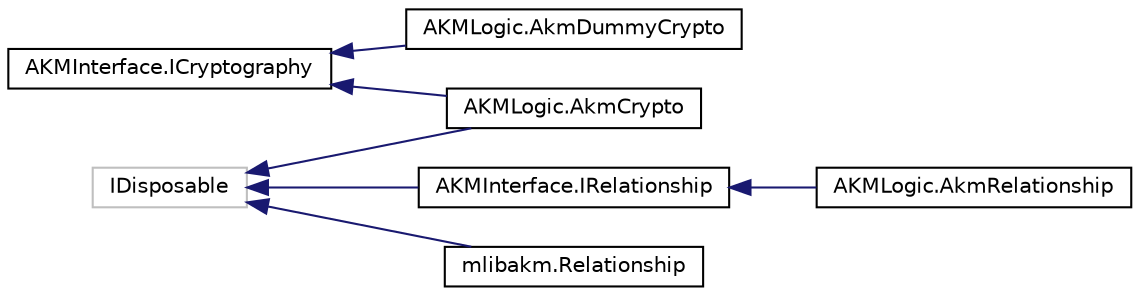 digraph "Graphical Class Hierarchy"
{
 // LATEX_PDF_SIZE
  edge [fontname="Helvetica",fontsize="10",labelfontname="Helvetica",labelfontsize="10"];
  node [fontname="Helvetica",fontsize="10",shape=record];
  rankdir="LR";
  Node23 [label="AKMInterface.ICryptography",height=0.2,width=0.4,color="black", fillcolor="white", style="filled",URL="$interface_a_k_m_interface_1_1_i_cryptography.html",tooltip=" "];
  Node23 -> Node18 [dir="back",color="midnightblue",fontsize="10",style="solid",fontname="Helvetica"];
  Node18 [label="AKMLogic.AkmCrypto",height=0.2,width=0.4,color="black", fillcolor="white", style="filled",URL="$class_a_k_m_logic_1_1_akm_crypto.html",tooltip="Default cryptographic service provider for encryption, decryption and hash value checks"];
  Node23 -> Node24 [dir="back",color="midnightblue",fontsize="10",style="solid",fontname="Helvetica"];
  Node24 [label="AKMLogic.AkmDummyCrypto",height=0.2,width=0.4,color="black", fillcolor="white", style="filled",URL="$class_a_k_m_logic_1_1_akm_dummy_crypto.html",tooltip=" "];
  Node15 [label="IDisposable",height=0.2,width=0.4,color="grey75", fillcolor="white", style="filled",tooltip=" "];
  Node15 -> Node0 [dir="back",color="midnightblue",fontsize="10",style="solid",fontname="Helvetica"];
  Node0 [label="AKMInterface.IRelationship",height=0.2,width=0.4,color="black", fillcolor="white", style="filled",URL="$interface_a_k_m_interface_1_1_i_relationship.html",tooltip=" "];
  Node0 -> Node1 [dir="back",color="midnightblue",fontsize="10",style="solid",fontname="Helvetica"];
  Node1 [label="AKMLogic.AkmRelationship",height=0.2,width=0.4,color="black", fillcolor="white", style="filled",URL="$class_a_k_m_logic_1_1_akm_relationship.html",tooltip=" "];
  Node15 -> Node18 [dir="back",color="midnightblue",fontsize="10",style="solid",fontname="Helvetica"];
  Node15 -> Node19 [dir="back",color="midnightblue",fontsize="10",style="solid",fontname="Helvetica"];
  Node19 [label="mlibakm.Relationship",height=0.2,width=0.4,color="black", fillcolor="white", style="filled",URL="$classmlibakm_1_1_relationship.html",tooltip=" "];
}
